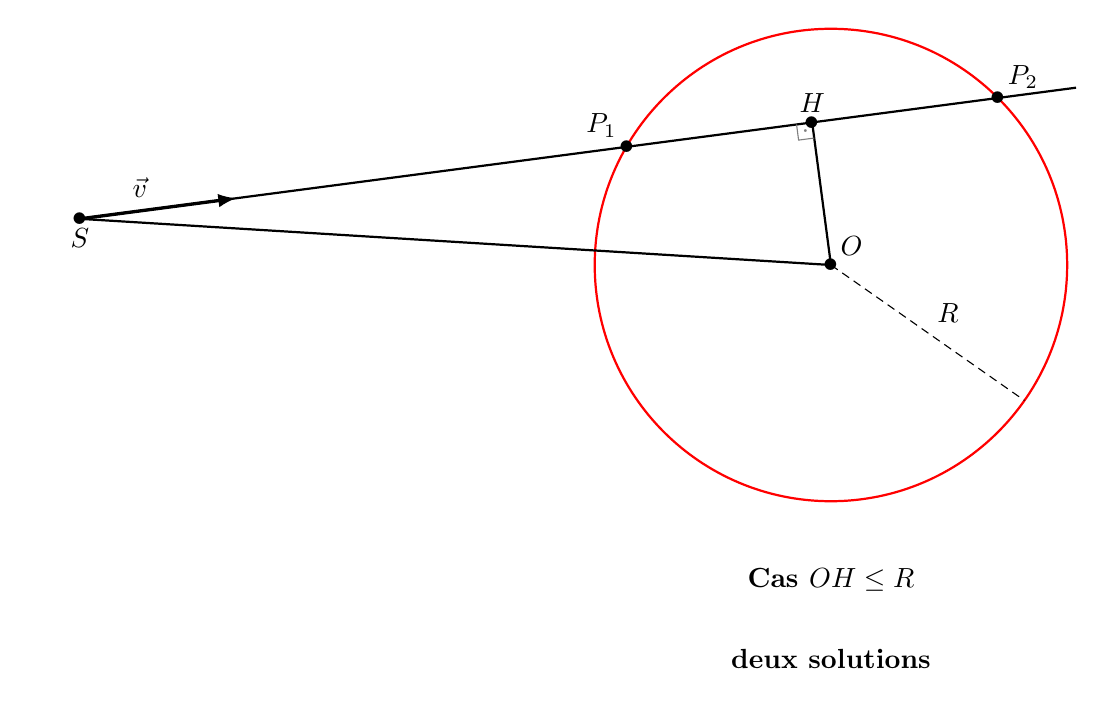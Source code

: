 %\usetikzlibrary{calc, angles}
\begin{tikzpicture}[scale=1]

\tikzset{
  line/.style = {
    shorten >=-10mm
  },
  vector/.style = {
    thick,-latex
  },
  dot/.style = {
    insert path={
      node[scale=4]{.}
    }
  },
  perp/.style = {
    draw,
    angle eccentricity=.5,
    angle radius=2mm,
    pic text=.
  }
}

 % les coordonnées des points
 \path
   (0,0) coordinate (O)
   (150:3) coordinate (P1)
   (45:3) coordinate (P2)
   ($(P1)!-7cm!(P2)$) coordinate (S)
   ($(S)!2cm!(P1)$) coordinate (v)
   ($(P1)!(O)!(P2)$) coordinate (H)
 ;

% cercle
\draw[thick, red] (O) circle (3);
\draw[densely dashed] (O) -- ++(-35:3) node[midway, above right]{$R$};

 % les droites
 \draw
   (S) edge[line, thick] (P2)
   (O) edge[thick] (H)
   (O) edge[thick] (S)
   ;

 % les vecteurs
 \draw
   (S) edge[vector, very thick] node[above left]{$\vec{v}$} (v)
 ;

 \draw
   pic[perp,gray]{right angle=S--H--O}
 ;

 % les points
 \path
   (S) [dot] node[below]{$S$}
   (O) [dot] node[above right]{$O$}
   (H) [dot] node[above]{$H$}
   (P1) [dot] node[above left]{$P_1$}
   (P2) [dot] node[above right]{$P_2$}
 ;

\node[] at (0,-4) {\bf Cas $OH \le R$};
\node[] at (0,-5) {\bf deux solutions};

\end{tikzpicture}